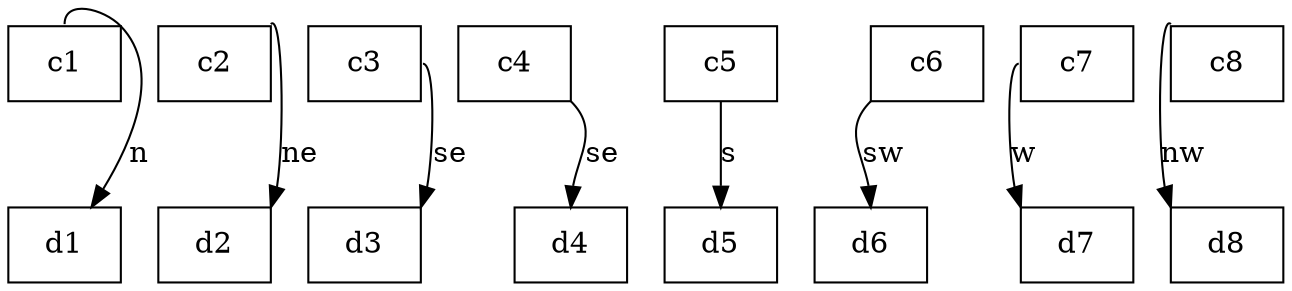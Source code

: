 digraph G{
    node [shape=box];
    c1: n-> d1[label=n];
    c2: ne -> d2:ne[label=ne];
    c3: e -> d3:ne[label=se];
    c4: se -> d4:n[label=se];
    c5: s -> d5:n[label=s];
    c6: sw -> d6:n[label=sw];
    c7: w -> d7:nw[label=w];
    c8:nw -> d8:nw[label=nw];
}